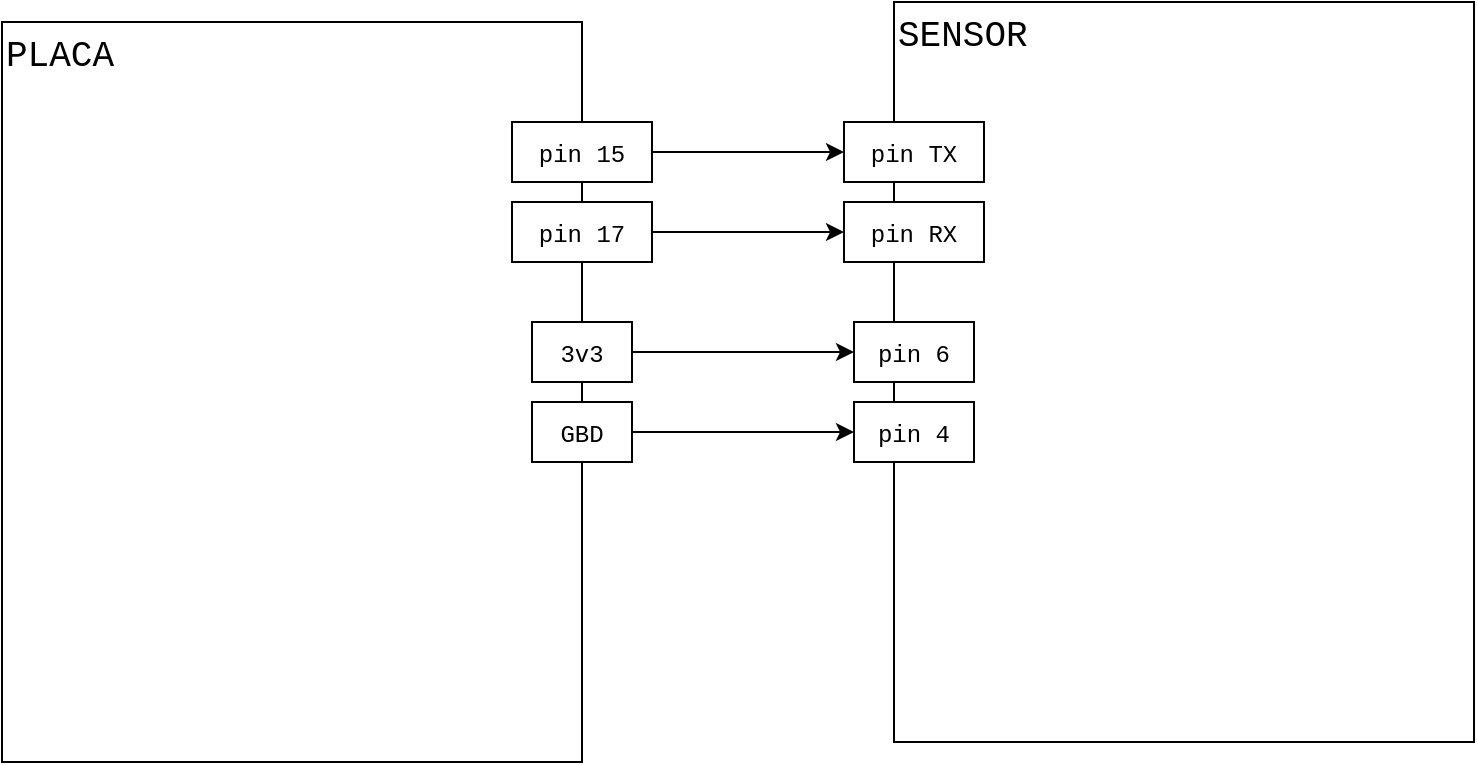 <mxfile version="15.4.0" type="device"><diagram id="9w8pORj-4A2P6vyYBF6F" name="Página-1"><mxGraphModel dx="1038" dy="607" grid="1" gridSize="10" guides="1" tooltips="1" connect="1" arrows="1" fold="1" page="1" pageScale="1" pageWidth="827" pageHeight="1169" math="0" shadow="0"><root><mxCell id="0"/><mxCell id="1" parent="0"/><mxCell id="dtEfLj8z0nBG9v2xFQzI-1" value="SENSOR" style="rounded=0;whiteSpace=wrap;html=1;align=left;verticalAlign=top;fontFamily=Courier New;fontSize=18;" vertex="1" parent="1"><mxGeometry x="570" y="100" width="290" height="370" as="geometry"/></mxCell><mxCell id="dtEfLj8z0nBG9v2xFQzI-3" value="PLACA" style="rounded=0;whiteSpace=wrap;html=1;align=left;verticalAlign=top;fontFamily=Courier New;fontSize=18;" vertex="1" parent="1"><mxGeometry x="124" y="110" width="290" height="370" as="geometry"/></mxCell><mxCell id="dtEfLj8z0nBG9v2xFQzI-16" style="edgeStyle=orthogonalEdgeStyle;rounded=0;orthogonalLoop=1;jettySize=auto;html=1;entryX=0;entryY=0.5;entryDx=0;entryDy=0;fontFamily=Courier New;fontSize=12;" edge="1" parent="1" source="dtEfLj8z0nBG9v2xFQzI-4" target="dtEfLj8z0nBG9v2xFQzI-8"><mxGeometry relative="1" as="geometry"/></mxCell><mxCell id="dtEfLj8z0nBG9v2xFQzI-4" value="pin 15" style="rounded=0;whiteSpace=wrap;html=1;fontFamily=Courier New;fontSize=12;verticalAlign=top;autosize=1;spacing=5;" vertex="1" parent="1"><mxGeometry x="379" y="160" width="70" height="30" as="geometry"/></mxCell><mxCell id="dtEfLj8z0nBG9v2xFQzI-15" style="edgeStyle=orthogonalEdgeStyle;rounded=0;orthogonalLoop=1;jettySize=auto;html=1;entryX=0;entryY=0.5;entryDx=0;entryDy=0;fontFamily=Courier New;fontSize=12;" edge="1" parent="1" source="dtEfLj8z0nBG9v2xFQzI-5" target="dtEfLj8z0nBG9v2xFQzI-10"><mxGeometry relative="1" as="geometry"/></mxCell><mxCell id="dtEfLj8z0nBG9v2xFQzI-5" value="pin 17" style="rounded=0;whiteSpace=wrap;html=1;fontFamily=Courier New;fontSize=12;verticalAlign=top;autosize=1;spacing=5;" vertex="1" parent="1"><mxGeometry x="379" y="200" width="70" height="30" as="geometry"/></mxCell><mxCell id="dtEfLj8z0nBG9v2xFQzI-13" style="edgeStyle=orthogonalEdgeStyle;rounded=0;orthogonalLoop=1;jettySize=auto;html=1;entryX=0;entryY=0.5;entryDx=0;entryDy=0;fontFamily=Courier New;fontSize=12;" edge="1" parent="1" source="dtEfLj8z0nBG9v2xFQzI-6" target="dtEfLj8z0nBG9v2xFQzI-12"><mxGeometry relative="1" as="geometry"/></mxCell><mxCell id="dtEfLj8z0nBG9v2xFQzI-6" value="GBD" style="rounded=0;whiteSpace=wrap;html=1;fontFamily=Courier New;fontSize=12;verticalAlign=top;autosize=1;spacing=5;" vertex="1" parent="1"><mxGeometry x="389" y="300" width="50" height="30" as="geometry"/></mxCell><mxCell id="dtEfLj8z0nBG9v2xFQzI-14" style="edgeStyle=orthogonalEdgeStyle;rounded=0;orthogonalLoop=1;jettySize=auto;html=1;entryX=0;entryY=0.5;entryDx=0;entryDy=0;fontFamily=Courier New;fontSize=12;" edge="1" parent="1" source="dtEfLj8z0nBG9v2xFQzI-7" target="dtEfLj8z0nBG9v2xFQzI-11"><mxGeometry relative="1" as="geometry"/></mxCell><mxCell id="dtEfLj8z0nBG9v2xFQzI-7" value="3v3" style="rounded=0;whiteSpace=wrap;html=1;fontFamily=Courier New;fontSize=12;verticalAlign=top;autosize=1;spacing=5;" vertex="1" parent="1"><mxGeometry x="389" y="260" width="50" height="30" as="geometry"/></mxCell><mxCell id="dtEfLj8z0nBG9v2xFQzI-8" value="pin TX" style="rounded=0;whiteSpace=wrap;html=1;fontFamily=Courier New;fontSize=12;verticalAlign=top;autosize=1;spacing=5;" vertex="1" parent="1"><mxGeometry x="545" y="160" width="70" height="30" as="geometry"/></mxCell><mxCell id="dtEfLj8z0nBG9v2xFQzI-10" value="pin RX" style="rounded=0;whiteSpace=wrap;html=1;fontFamily=Courier New;fontSize=12;verticalAlign=top;autosize=1;spacing=5;" vertex="1" parent="1"><mxGeometry x="545" y="200" width="70" height="30" as="geometry"/></mxCell><mxCell id="dtEfLj8z0nBG9v2xFQzI-11" value="pin 6" style="rounded=0;whiteSpace=wrap;html=1;fontFamily=Courier New;fontSize=12;verticalAlign=top;autosize=1;spacing=5;" vertex="1" parent="1"><mxGeometry x="550" y="260" width="60" height="30" as="geometry"/></mxCell><mxCell id="dtEfLj8z0nBG9v2xFQzI-12" value="pin 4" style="rounded=0;whiteSpace=wrap;html=1;fontFamily=Courier New;fontSize=12;verticalAlign=top;autosize=1;spacing=5;" vertex="1" parent="1"><mxGeometry x="550" y="300" width="60" height="30" as="geometry"/></mxCell></root></mxGraphModel></diagram></mxfile>